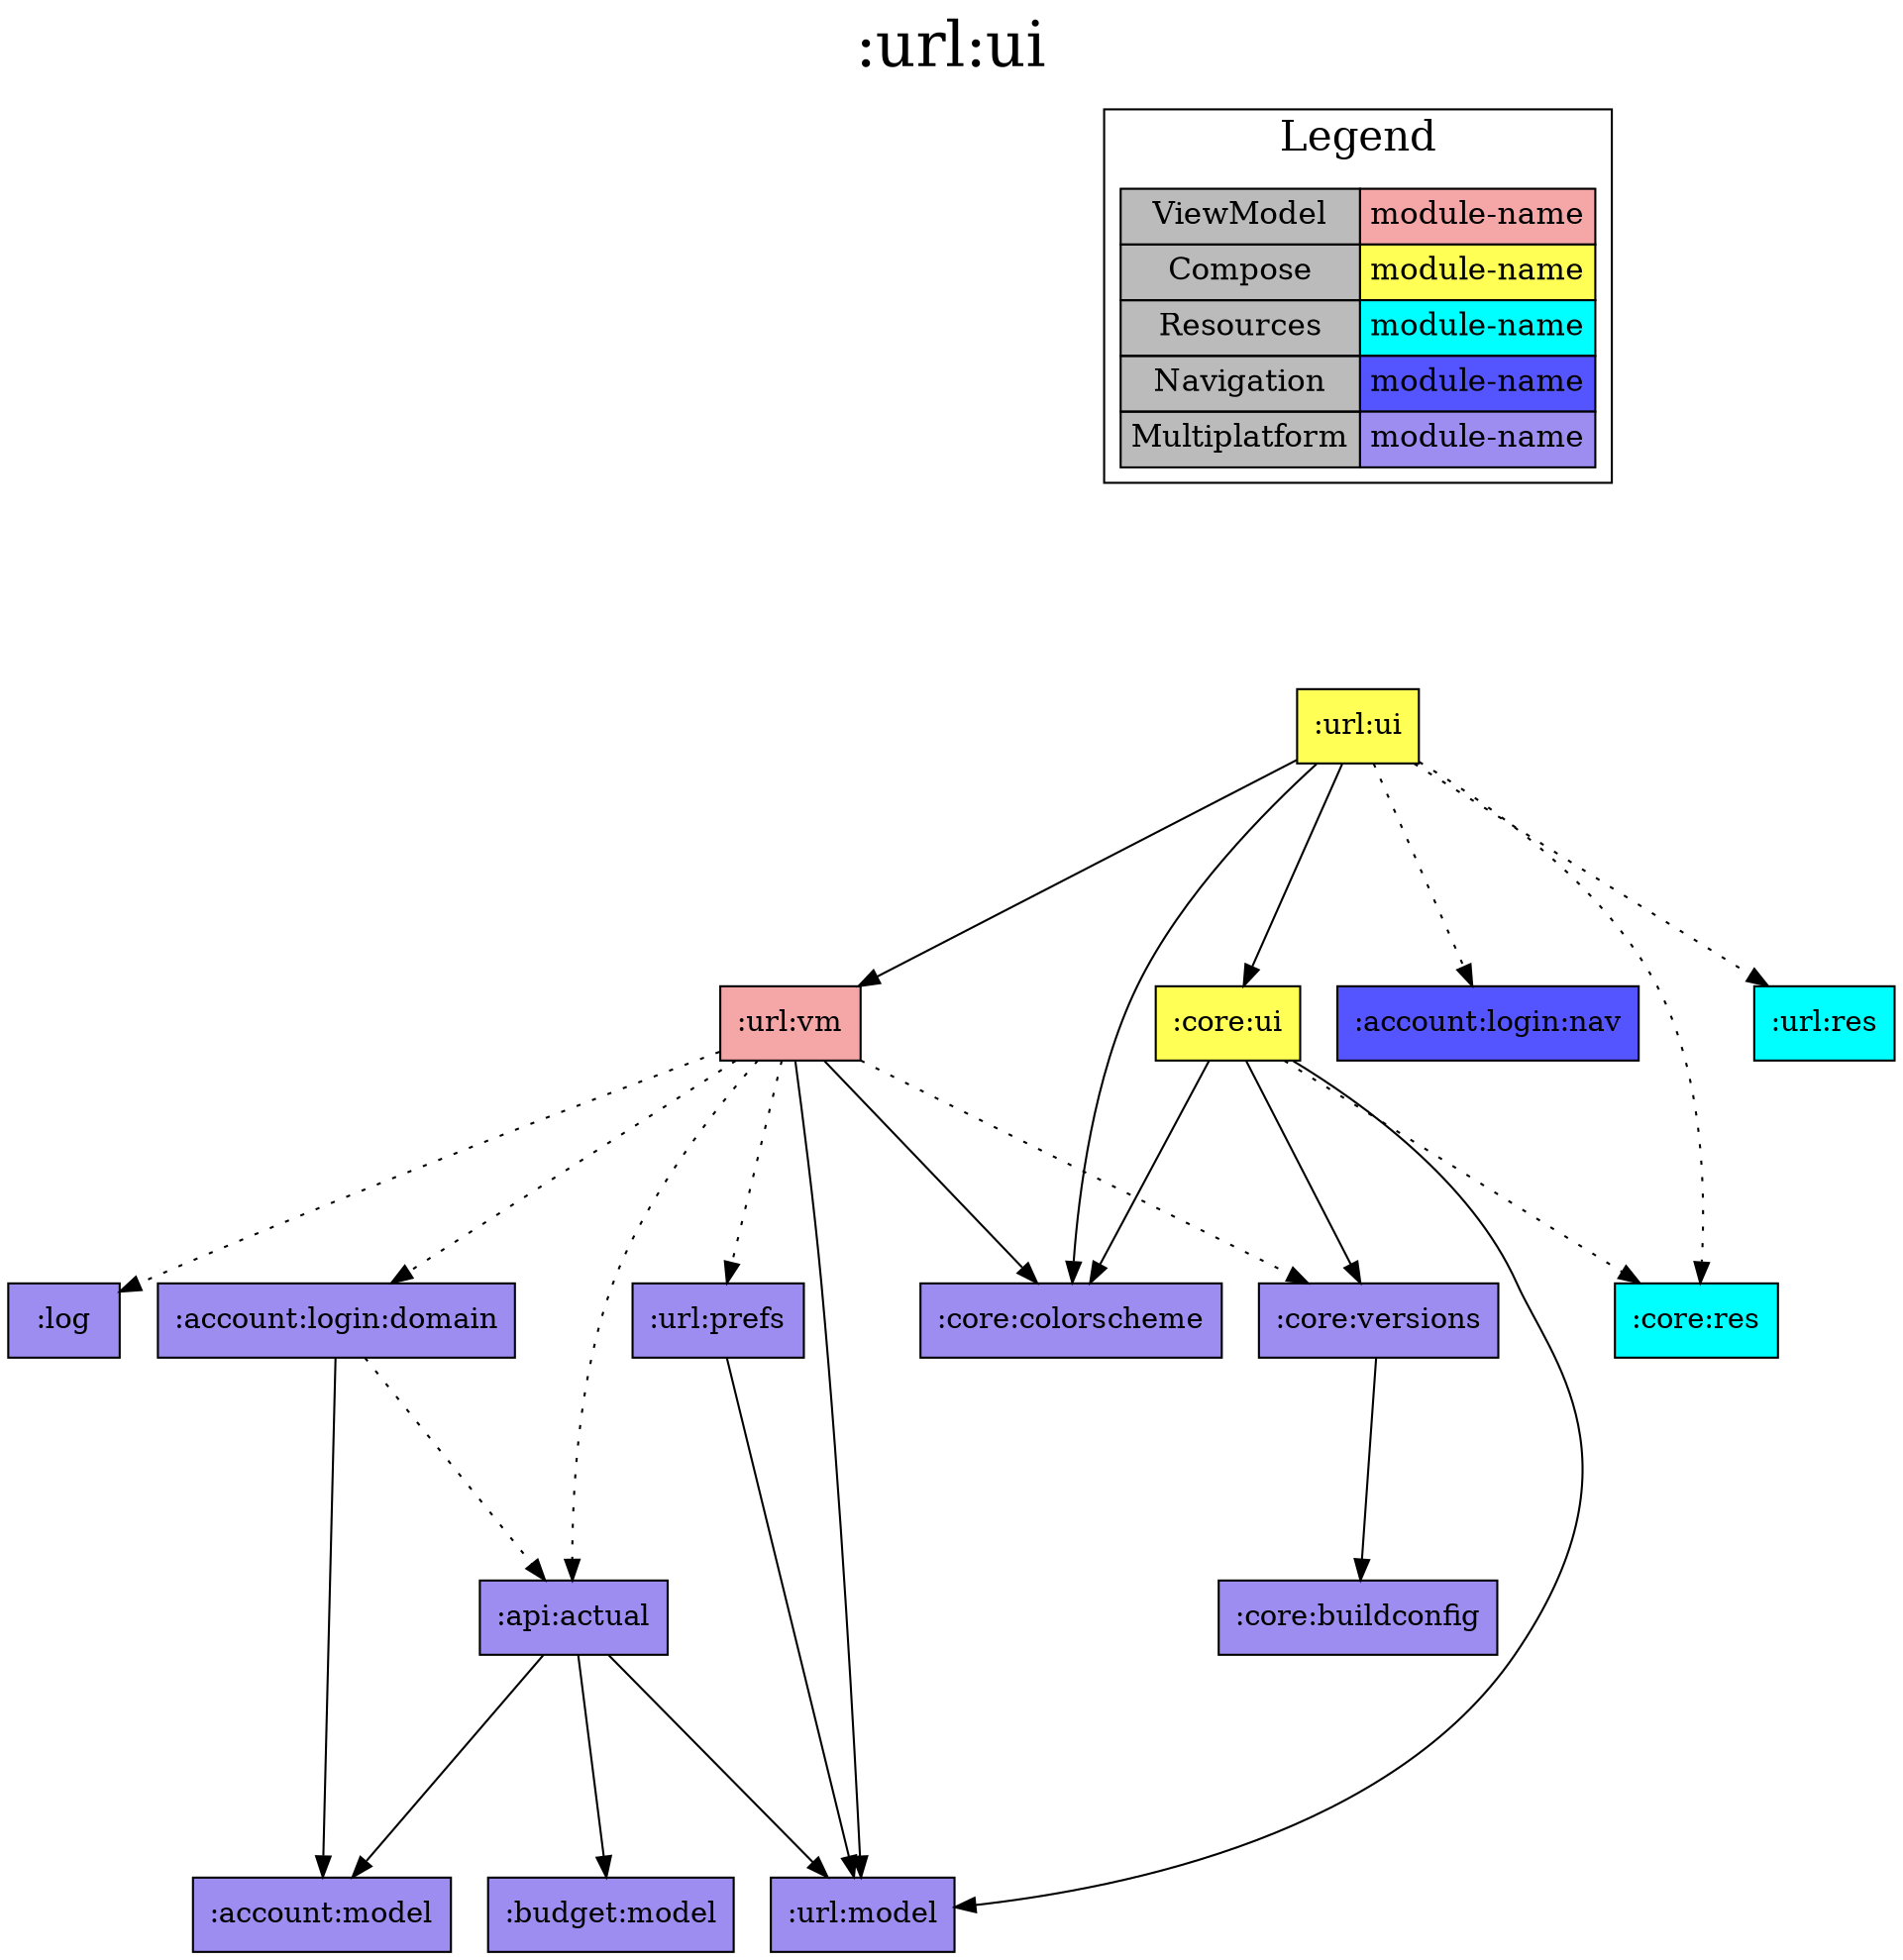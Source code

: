 digraph {
edge ["dir"="forward"]
graph ["dpi"="100","label"=":url:ui","labelloc"="t","fontsize"="30","ranksep"="1.5","rankdir"="TB"]
node ["style"="filled"]
":account:login:domain" ["fillcolor"="#9D8DF1","shape"="box"]
":account:login:nav" ["fillcolor"="#5555FF","shape"="box"]
":account:model" ["fillcolor"="#9D8DF1","shape"="box"]
":api:actual" ["fillcolor"="#9D8DF1","shape"="box"]
":budget:model" ["fillcolor"="#9D8DF1","shape"="box"]
":core:buildconfig" ["fillcolor"="#9D8DF1","shape"="box"]
":core:colorscheme" ["fillcolor"="#9D8DF1","shape"="box"]
":core:res" ["fillcolor"="#00FFFF","shape"="box"]
":core:ui" ["fillcolor"="#FFFF55","shape"="box"]
":core:versions" ["fillcolor"="#9D8DF1","shape"="box"]
":log" ["fillcolor"="#9D8DF1","shape"="box"]
":url:model" ["fillcolor"="#9D8DF1","shape"="box"]
":url:prefs" ["fillcolor"="#9D8DF1","shape"="box"]
":url:res" ["fillcolor"="#00FFFF","shape"="box"]
":url:ui" ["fillcolor"="#FFFF55","shape"="box"]
":url:vm" ["fillcolor"="#F5A6A6","shape"="box"]
{
edge ["dir"="none"]
graph ["rank"="same"]
}
":account:login:domain" -> ":account:model"
":account:login:domain" -> ":api:actual" ["style"="dotted"]
":api:actual" -> ":account:model"
":api:actual" -> ":budget:model"
":api:actual" -> ":url:model"
":core:ui" -> ":core:colorscheme"
":core:ui" -> ":core:res" ["style"="dotted"]
":core:ui" -> ":core:versions"
":core:ui" -> ":url:model"
":core:versions" -> ":core:buildconfig"
":url:prefs" -> ":url:model"
":url:ui" -> ":account:login:nav" ["style"="dotted"]
":url:ui" -> ":core:colorscheme"
":url:ui" -> ":core:res" ["style"="dotted"]
":url:ui" -> ":core:ui"
":url:ui" -> ":url:res" ["style"="dotted"]
":url:ui" -> ":url:vm"
":url:vm" -> ":account:login:domain" ["style"="dotted"]
":url:vm" -> ":api:actual" ["style"="dotted"]
":url:vm" -> ":core:colorscheme"
":url:vm" -> ":core:versions" ["style"="dotted"]
":url:vm" -> ":log" ["style"="dotted"]
":url:vm" -> ":url:model"
":url:vm" -> ":url:prefs" ["style"="dotted"]
subgraph "cluster_legend" {
edge ["dir"="none"]
graph ["label"="Legend","fontsize"="20"]
"Legend" ["style"="filled","fillcolor"="#bbbbbb","shape"="none","margin"="0","fontsize"="15","label"=<
<TABLE BORDER="0" CELLBORDER="1" CELLSPACING="0" CELLPADDING="4">
<TR><TD>ViewModel</TD><TD BGCOLOR="#F5A6A6">module-name</TD></TR>
<TR><TD>Compose</TD><TD BGCOLOR="#FFFF55">module-name</TD></TR>
<TR><TD>Resources</TD><TD BGCOLOR="#00FFFF">module-name</TD></TR>
<TR><TD>Navigation</TD><TD BGCOLOR="#5555FF">module-name</TD></TR>
<TR><TD>Multiplatform</TD><TD BGCOLOR="#9D8DF1">module-name</TD></TR>
</TABLE>
>]
} -> ":url:ui" ["style"="invis"]
}
